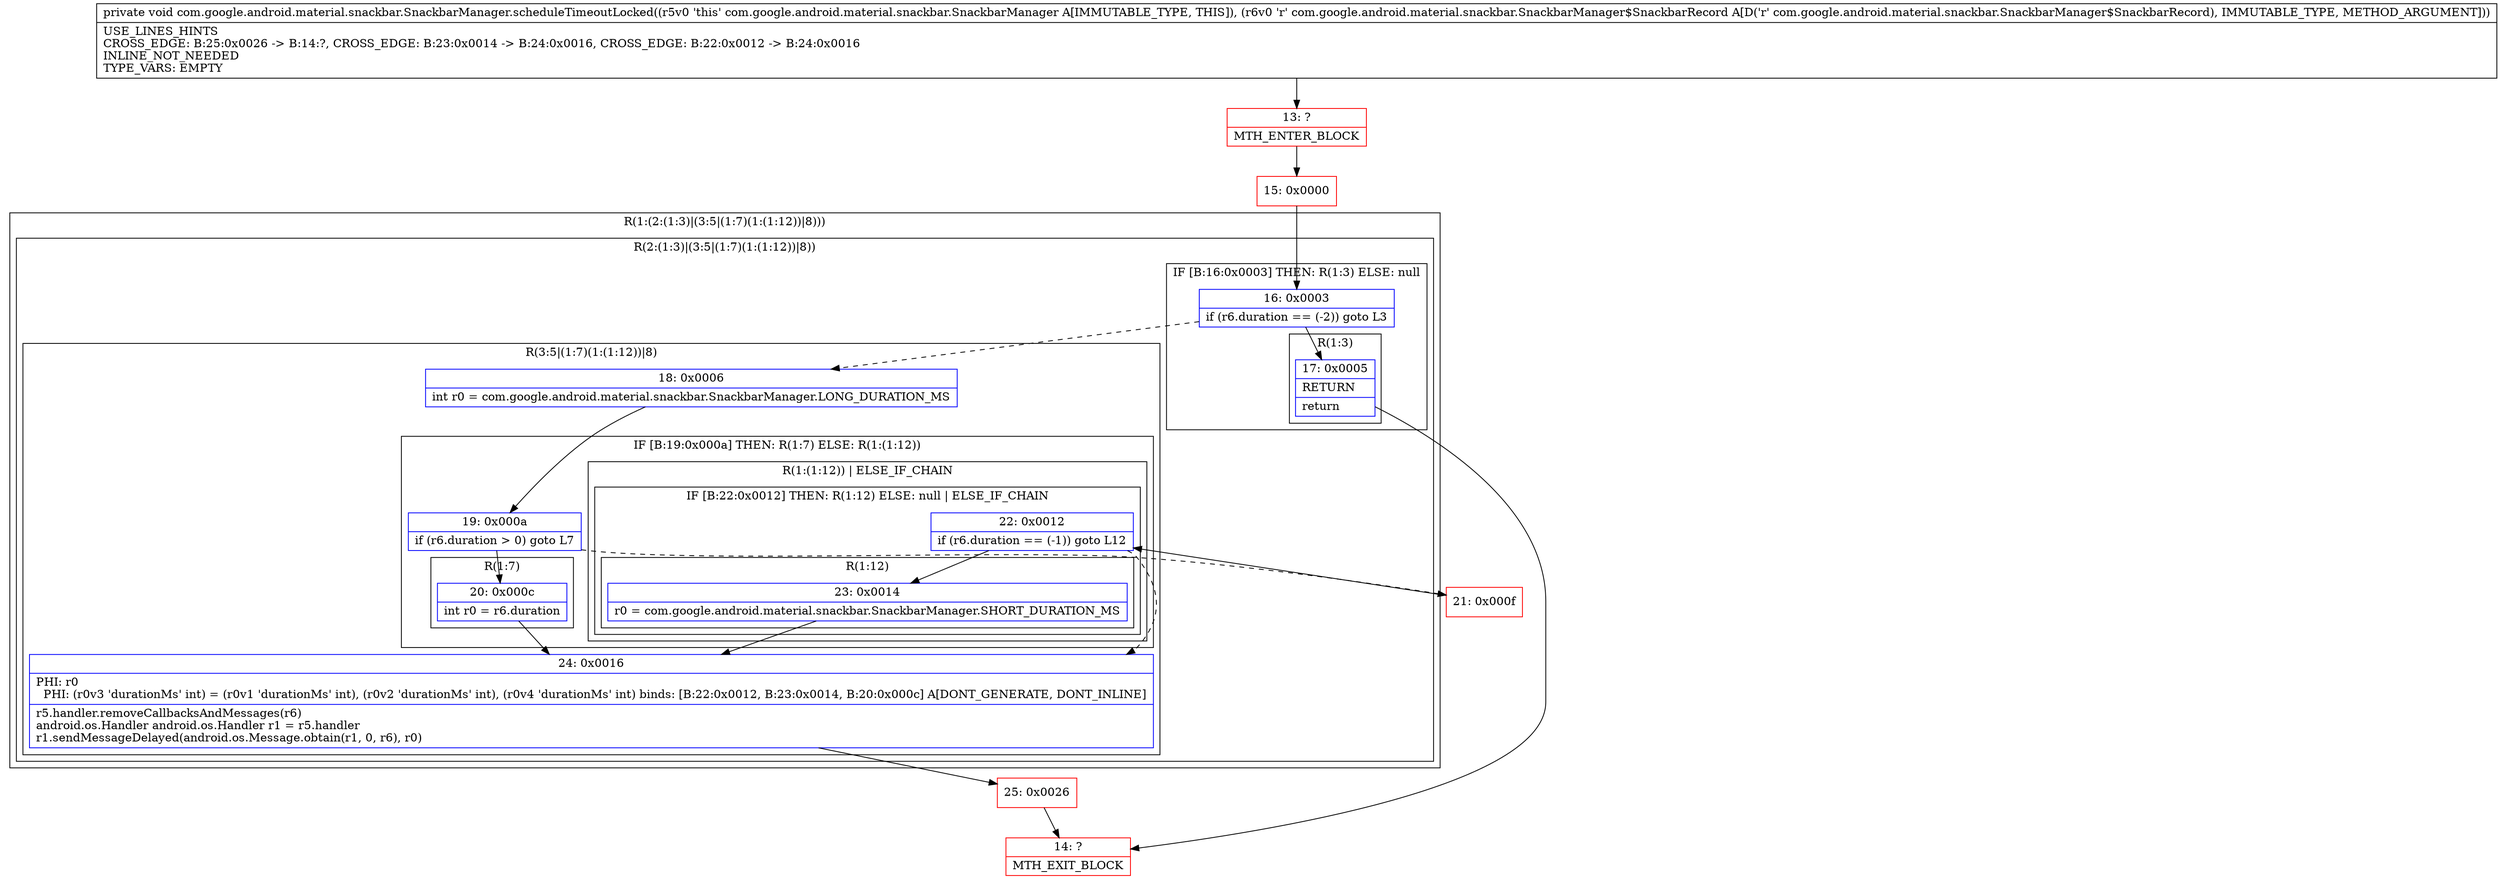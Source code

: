 digraph "CFG forcom.google.android.material.snackbar.SnackbarManager.scheduleTimeoutLocked(Lcom\/google\/android\/material\/snackbar\/SnackbarManager$SnackbarRecord;)V" {
subgraph cluster_Region_1801752715 {
label = "R(1:(2:(1:3)|(3:5|(1:7)(1:(1:12))|8)))";
node [shape=record,color=blue];
subgraph cluster_Region_1007597733 {
label = "R(2:(1:3)|(3:5|(1:7)(1:(1:12))|8))";
node [shape=record,color=blue];
subgraph cluster_IfRegion_53534147 {
label = "IF [B:16:0x0003] THEN: R(1:3) ELSE: null";
node [shape=record,color=blue];
Node_16 [shape=record,label="{16\:\ 0x0003|if (r6.duration == (\-2)) goto L3\l}"];
subgraph cluster_Region_1683802944 {
label = "R(1:3)";
node [shape=record,color=blue];
Node_17 [shape=record,label="{17\:\ 0x0005|RETURN\l|return\l}"];
}
}
subgraph cluster_Region_349108433 {
label = "R(3:5|(1:7)(1:(1:12))|8)";
node [shape=record,color=blue];
Node_18 [shape=record,label="{18\:\ 0x0006|int r0 = com.google.android.material.snackbar.SnackbarManager.LONG_DURATION_MS\l}"];
subgraph cluster_IfRegion_737410952 {
label = "IF [B:19:0x000a] THEN: R(1:7) ELSE: R(1:(1:12))";
node [shape=record,color=blue];
Node_19 [shape=record,label="{19\:\ 0x000a|if (r6.duration \> 0) goto L7\l}"];
subgraph cluster_Region_1756138563 {
label = "R(1:7)";
node [shape=record,color=blue];
Node_20 [shape=record,label="{20\:\ 0x000c|int r0 = r6.duration\l}"];
}
subgraph cluster_Region_1651618243 {
label = "R(1:(1:12)) | ELSE_IF_CHAIN\l";
node [shape=record,color=blue];
subgraph cluster_IfRegion_1730852491 {
label = "IF [B:22:0x0012] THEN: R(1:12) ELSE: null | ELSE_IF_CHAIN\l";
node [shape=record,color=blue];
Node_22 [shape=record,label="{22\:\ 0x0012|if (r6.duration == (\-1)) goto L12\l}"];
subgraph cluster_Region_1658072386 {
label = "R(1:12)";
node [shape=record,color=blue];
Node_23 [shape=record,label="{23\:\ 0x0014|r0 = com.google.android.material.snackbar.SnackbarManager.SHORT_DURATION_MS\l}"];
}
}
}
}
Node_24 [shape=record,label="{24\:\ 0x0016|PHI: r0 \l  PHI: (r0v3 'durationMs' int) = (r0v1 'durationMs' int), (r0v2 'durationMs' int), (r0v4 'durationMs' int) binds: [B:22:0x0012, B:23:0x0014, B:20:0x000c] A[DONT_GENERATE, DONT_INLINE]\l|r5.handler.removeCallbacksAndMessages(r6)\landroid.os.Handler android.os.Handler r1 = r5.handler\lr1.sendMessageDelayed(android.os.Message.obtain(r1, 0, r6), r0)\l}"];
}
}
}
Node_13 [shape=record,color=red,label="{13\:\ ?|MTH_ENTER_BLOCK\l}"];
Node_15 [shape=record,color=red,label="{15\:\ 0x0000}"];
Node_14 [shape=record,color=red,label="{14\:\ ?|MTH_EXIT_BLOCK\l}"];
Node_25 [shape=record,color=red,label="{25\:\ 0x0026}"];
Node_21 [shape=record,color=red,label="{21\:\ 0x000f}"];
MethodNode[shape=record,label="{private void com.google.android.material.snackbar.SnackbarManager.scheduleTimeoutLocked((r5v0 'this' com.google.android.material.snackbar.SnackbarManager A[IMMUTABLE_TYPE, THIS]), (r6v0 'r' com.google.android.material.snackbar.SnackbarManager$SnackbarRecord A[D('r' com.google.android.material.snackbar.SnackbarManager$SnackbarRecord), IMMUTABLE_TYPE, METHOD_ARGUMENT]))  | USE_LINES_HINTS\lCROSS_EDGE: B:25:0x0026 \-\> B:14:?, CROSS_EDGE: B:23:0x0014 \-\> B:24:0x0016, CROSS_EDGE: B:22:0x0012 \-\> B:24:0x0016\lINLINE_NOT_NEEDED\lTYPE_VARS: EMPTY\l}"];
MethodNode -> Node_13;Node_16 -> Node_17;
Node_16 -> Node_18[style=dashed];
Node_17 -> Node_14;
Node_18 -> Node_19;
Node_19 -> Node_20;
Node_19 -> Node_21[style=dashed];
Node_20 -> Node_24;
Node_22 -> Node_23;
Node_22 -> Node_24[style=dashed];
Node_23 -> Node_24;
Node_24 -> Node_25;
Node_13 -> Node_15;
Node_15 -> Node_16;
Node_25 -> Node_14;
Node_21 -> Node_22;
}


